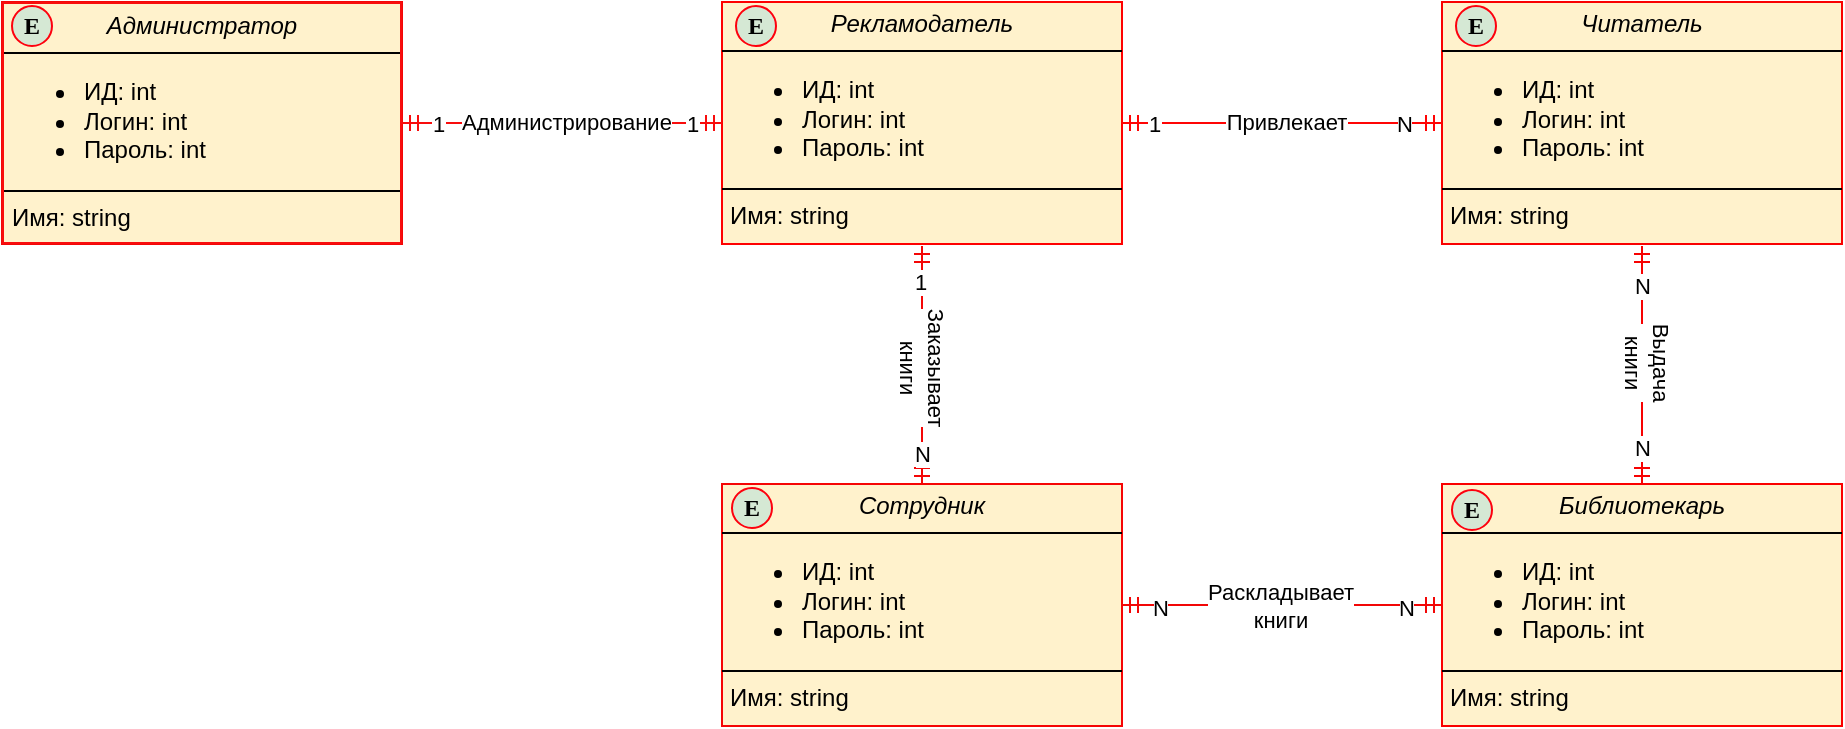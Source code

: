 <mxfile version="26.0.14">
  <diagram name="Страница — 1" id="fVg9mppa9CZMBE942i3N">
    <mxGraphModel dx="1221" dy="746" grid="1" gridSize="10" guides="1" tooltips="1" connect="1" arrows="1" fold="1" page="1" pageScale="1" pageWidth="827" pageHeight="1169" math="0" shadow="0">
      <root>
        <mxCell id="0" />
        <mxCell id="1" parent="0" />
        <mxCell id="pOwUJudFjiiZqfjxalLR-1" value="&lt;p style=&quot;margin:0px;margin-top:4px;text-align:center;&quot;&gt;&lt;i&gt;Администратор&lt;/i&gt;&lt;/p&gt;&lt;hr size=&quot;1&quot; style=&quot;border-style:solid;&quot;&gt;&lt;p style=&quot;margin:0px;margin-left:4px;&quot;&gt;&lt;/p&gt;&lt;ul&gt;&lt;li&gt;ИД: int&lt;/li&gt;&lt;li&gt;Логин: int&lt;/li&gt;&lt;li&gt;Пароль: int&lt;/li&gt;&lt;/ul&gt;&lt;p&gt;&lt;/p&gt;&lt;hr size=&quot;1&quot; style=&quot;border-style:solid;&quot;&gt;&lt;p style=&quot;margin:0px;margin-left:4px;&quot;&gt;Имя: string&lt;/p&gt;" style="verticalAlign=top;align=left;overflow=fill;html=1;whiteSpace=wrap;fillColor=#fff2cc;strokeColor=light-dark(#f20707, #6d5100);labelBorderColor=light-dark(#f80d0d, #ededed);" vertex="1" parent="1">
          <mxGeometry x="80" y="158" width="200" height="121" as="geometry" />
        </mxCell>
        <mxCell id="pOwUJudFjiiZqfjxalLR-7" value="&lt;p style=&quot;margin:0px;margin-top:4px;text-align:center;&quot;&gt;&lt;i&gt;Рекламодатель&lt;/i&gt;&lt;/p&gt;&lt;hr size=&quot;1&quot; style=&quot;border-style:solid;&quot;&gt;&lt;p style=&quot;margin:0px;margin-left:4px;&quot;&gt;&lt;/p&gt;&lt;ul&gt;&lt;li&gt;ИД: int&lt;/li&gt;&lt;li&gt;Логин: int&lt;/li&gt;&lt;li&gt;Пароль: int&lt;/li&gt;&lt;/ul&gt;&lt;p&gt;&lt;/p&gt;&lt;hr size=&quot;1&quot; style=&quot;border-style:solid;&quot;&gt;&lt;p style=&quot;margin:0px;margin-left:4px;&quot;&gt;Имя: string&lt;/p&gt;" style="verticalAlign=top;align=left;overflow=fill;html=1;whiteSpace=wrap;fillColor=#fff2cc;strokeColor=light-dark(#fe0101, #6d5100);" vertex="1" parent="1">
          <mxGeometry x="440" y="158" width="200" height="121" as="geometry" />
        </mxCell>
        <mxCell id="pOwUJudFjiiZqfjxalLR-8" value="&lt;p style=&quot;margin:0px;margin-top:4px;text-align:center;&quot;&gt;&lt;i&gt;Читатель&lt;/i&gt;&lt;/p&gt;&lt;hr size=&quot;1&quot; style=&quot;border-style:solid;&quot;&gt;&lt;p style=&quot;margin:0px;margin-left:4px;&quot;&gt;&lt;/p&gt;&lt;ul&gt;&lt;li&gt;ИД: int&lt;/li&gt;&lt;li&gt;Логин: int&lt;/li&gt;&lt;li&gt;Пароль: int&lt;/li&gt;&lt;/ul&gt;&lt;p&gt;&lt;/p&gt;&lt;hr size=&quot;1&quot; style=&quot;border-style:solid;&quot;&gt;&lt;p style=&quot;margin:0px;margin-left:4px;&quot;&gt;Имя: string&lt;/p&gt;" style="verticalAlign=top;align=left;overflow=fill;html=1;whiteSpace=wrap;strokeColor=light-dark(#f90101, #6d5100);fillColor=#fff2cc;" vertex="1" parent="1">
          <mxGeometry x="800" y="158" width="200" height="121" as="geometry" />
        </mxCell>
        <mxCell id="pOwUJudFjiiZqfjxalLR-10" value="" style="endArrow=ERmandOne;startArrow=ERmandOne;html=1;rounded=0;startFill=0;endFill=0;exitX=1;exitY=0.5;exitDx=0;exitDy=0;entryX=0;entryY=0.5;entryDx=0;entryDy=0;strokeColor=light-dark(#f80d0d, #ededed);" edge="1" parent="1" source="pOwUJudFjiiZqfjxalLR-1" target="pOwUJudFjiiZqfjxalLR-7">
          <mxGeometry width="50" height="50" relative="1" as="geometry">
            <mxPoint x="420" y="440" as="sourcePoint" />
            <mxPoint x="470" y="390" as="targetPoint" />
          </mxGeometry>
        </mxCell>
        <mxCell id="pOwUJudFjiiZqfjxalLR-11" value="1" style="edgeLabel;html=1;align=center;verticalAlign=middle;resizable=0;points=[];" vertex="1" connectable="0" parent="pOwUJudFjiiZqfjxalLR-10">
          <mxGeometry x="-0.784" y="-3" relative="1" as="geometry">
            <mxPoint y="-3" as="offset" />
          </mxGeometry>
        </mxCell>
        <mxCell id="pOwUJudFjiiZqfjxalLR-12" value="1" style="edgeLabel;html=1;align=center;verticalAlign=middle;resizable=0;points=[];" vertex="1" connectable="0" parent="pOwUJudFjiiZqfjxalLR-10">
          <mxGeometry x="0.807" y="1" relative="1" as="geometry">
            <mxPoint y="1" as="offset" />
          </mxGeometry>
        </mxCell>
        <mxCell id="pOwUJudFjiiZqfjxalLR-13" value="Администрирование" style="edgeLabel;html=1;align=center;verticalAlign=middle;resizable=0;points=[];" vertex="1" connectable="0" parent="pOwUJudFjiiZqfjxalLR-10">
          <mxGeometry x="-0.216" y="1" relative="1" as="geometry">
            <mxPoint x="19" as="offset" />
          </mxGeometry>
        </mxCell>
        <mxCell id="pOwUJudFjiiZqfjxalLR-17" value="" style="endArrow=ERmandOne;startArrow=ERmandOne;html=1;rounded=0;exitX=1;exitY=0.5;exitDx=0;exitDy=0;entryX=0;entryY=0.5;entryDx=0;entryDy=0;startFill=0;endFill=0;strokeColor=light-dark(#ff0505, #ededed);" edge="1" parent="1" source="pOwUJudFjiiZqfjxalLR-7" target="pOwUJudFjiiZqfjxalLR-8">
          <mxGeometry width="50" height="50" relative="1" as="geometry">
            <mxPoint x="690" y="240" as="sourcePoint" />
            <mxPoint x="740" y="190" as="targetPoint" />
          </mxGeometry>
        </mxCell>
        <mxCell id="pOwUJudFjiiZqfjxalLR-18" value="1" style="edgeLabel;html=1;align=center;verticalAlign=middle;resizable=0;points=[];" vertex="1" connectable="0" parent="pOwUJudFjiiZqfjxalLR-17">
          <mxGeometry x="-0.807" relative="1" as="geometry">
            <mxPoint as="offset" />
          </mxGeometry>
        </mxCell>
        <mxCell id="pOwUJudFjiiZqfjxalLR-19" value="N" style="edgeLabel;html=1;align=center;verticalAlign=middle;resizable=0;points=[];" vertex="1" connectable="0" parent="pOwUJudFjiiZqfjxalLR-17">
          <mxGeometry x="0.761" relative="1" as="geometry">
            <mxPoint as="offset" />
          </mxGeometry>
        </mxCell>
        <mxCell id="pOwUJudFjiiZqfjxalLR-20" value="Привлекает" style="edgeLabel;html=1;align=center;verticalAlign=middle;resizable=0;points=[];" vertex="1" connectable="0" parent="pOwUJudFjiiZqfjxalLR-17">
          <mxGeometry x="-0.273" y="-1" relative="1" as="geometry">
            <mxPoint x="24" y="-2" as="offset" />
          </mxGeometry>
        </mxCell>
        <mxCell id="pOwUJudFjiiZqfjxalLR-21" value="&lt;p style=&quot;margin:0px;margin-top:4px;text-align:center;&quot;&gt;&lt;i&gt;Сотрудник&lt;/i&gt;&lt;/p&gt;&lt;hr size=&quot;1&quot; style=&quot;border-style:solid;&quot;&gt;&lt;p style=&quot;margin:0px;margin-left:4px;&quot;&gt;&lt;/p&gt;&lt;ul&gt;&lt;li&gt;ИД: int&lt;/li&gt;&lt;li&gt;Логин: int&lt;/li&gt;&lt;li&gt;Пароль: int&lt;/li&gt;&lt;/ul&gt;&lt;p&gt;&lt;/p&gt;&lt;hr size=&quot;1&quot; style=&quot;border-style:solid;&quot;&gt;&lt;p style=&quot;margin:0px;margin-left:4px;&quot;&gt;Имя: string&lt;/p&gt;" style="verticalAlign=top;align=left;overflow=fill;html=1;whiteSpace=wrap;fillColor=#fff2cc;strokeColor=light-dark(#f50505, #6d5100);" vertex="1" parent="1">
          <mxGeometry x="440" y="399" width="200" height="121" as="geometry" />
        </mxCell>
        <mxCell id="pOwUJudFjiiZqfjxalLR-22" value="" style="endArrow=ERmandOne;startArrow=ERmandOne;html=1;rounded=0;exitX=0.5;exitY=0;exitDx=0;exitDy=0;startFill=0;endFill=0;strokeColor=light-dark(#f40606, #ededed);" edge="1" parent="1" source="pOwUJudFjiiZqfjxalLR-21">
          <mxGeometry width="50" height="50" relative="1" as="geometry">
            <mxPoint x="490" y="330" as="sourcePoint" />
            <mxPoint x="540" y="280" as="targetPoint" />
          </mxGeometry>
        </mxCell>
        <mxCell id="pOwUJudFjiiZqfjxalLR-23" value="1" style="edgeLabel;html=1;align=center;verticalAlign=middle;resizable=0;points=[];" vertex="1" connectable="0" parent="pOwUJudFjiiZqfjxalLR-22">
          <mxGeometry x="0.768" y="1" relative="1" as="geometry">
            <mxPoint y="4" as="offset" />
          </mxGeometry>
        </mxCell>
        <mxCell id="pOwUJudFjiiZqfjxalLR-24" value="N" style="edgeLabel;html=1;align=center;verticalAlign=middle;resizable=0;points=[];" vertex="1" connectable="0" parent="pOwUJudFjiiZqfjxalLR-22">
          <mxGeometry x="-0.745" relative="1" as="geometry">
            <mxPoint as="offset" />
          </mxGeometry>
        </mxCell>
        <mxCell id="pOwUJudFjiiZqfjxalLR-25" value="Заказывает&lt;div&gt;книги&lt;/div&gt;" style="edgeLabel;html=1;align=center;verticalAlign=middle;resizable=0;points=[];rotation=90;" vertex="1" connectable="0" parent="pOwUJudFjiiZqfjxalLR-22">
          <mxGeometry x="0.477" relative="1" as="geometry">
            <mxPoint y="29" as="offset" />
          </mxGeometry>
        </mxCell>
        <mxCell id="pOwUJudFjiiZqfjxalLR-26" value="&lt;p style=&quot;margin:0px;margin-top:4px;text-align:center;&quot;&gt;&lt;i&gt;Библиотекарь&lt;/i&gt;&lt;/p&gt;&lt;hr size=&quot;1&quot; style=&quot;border-style:solid;&quot;&gt;&lt;p style=&quot;margin:0px;margin-left:4px;&quot;&gt;&lt;/p&gt;&lt;ul&gt;&lt;li&gt;ИД: int&lt;/li&gt;&lt;li&gt;Логин: int&lt;/li&gt;&lt;li&gt;Пароль: int&lt;/li&gt;&lt;/ul&gt;&lt;p&gt;&lt;/p&gt;&lt;hr size=&quot;1&quot; style=&quot;border-style:solid;&quot;&gt;&lt;p style=&quot;margin:0px;margin-left:4px;&quot;&gt;Имя: string&lt;/p&gt;" style="verticalAlign=top;align=left;overflow=fill;html=1;whiteSpace=wrap;fillColor=#fff2cc;strokeColor=light-dark(#fa0000, #6d5100);" vertex="1" parent="1">
          <mxGeometry x="800" y="399" width="200" height="121" as="geometry" />
        </mxCell>
        <mxCell id="pOwUJudFjiiZqfjxalLR-27" value="" style="endArrow=ERmandOne;startArrow=ERmandOne;html=1;rounded=0;exitX=1;exitY=0.5;exitDx=0;exitDy=0;entryX=0;entryY=0.5;entryDx=0;entryDy=0;startFill=0;endFill=0;strokeColor=light-dark(#f20707, #ededed);" edge="1" parent="1" source="pOwUJudFjiiZqfjxalLR-21" target="pOwUJudFjiiZqfjxalLR-26">
          <mxGeometry width="50" height="50" relative="1" as="geometry">
            <mxPoint x="680" y="460" as="sourcePoint" />
            <mxPoint x="730" y="410" as="targetPoint" />
          </mxGeometry>
        </mxCell>
        <mxCell id="pOwUJudFjiiZqfjxalLR-28" value="N" style="edgeLabel;html=1;align=center;verticalAlign=middle;resizable=0;points=[];" vertex="1" connectable="0" parent="pOwUJudFjiiZqfjxalLR-27">
          <mxGeometry x="-0.761" y="-1" relative="1" as="geometry">
            <mxPoint as="offset" />
          </mxGeometry>
        </mxCell>
        <mxCell id="pOwUJudFjiiZqfjxalLR-29" value="N" style="edgeLabel;html=1;align=center;verticalAlign=middle;resizable=0;points=[];" vertex="1" connectable="0" parent="pOwUJudFjiiZqfjxalLR-27">
          <mxGeometry x="0.773" y="-1" relative="1" as="geometry">
            <mxPoint as="offset" />
          </mxGeometry>
        </mxCell>
        <mxCell id="pOwUJudFjiiZqfjxalLR-30" value="Раскладывает&lt;div&gt;книги&lt;/div&gt;" style="edgeLabel;html=1;align=center;verticalAlign=middle;resizable=0;points=[];" vertex="1" connectable="0" parent="pOwUJudFjiiZqfjxalLR-27">
          <mxGeometry x="-0.443" y="2" relative="1" as="geometry">
            <mxPoint x="34" y="2" as="offset" />
          </mxGeometry>
        </mxCell>
        <mxCell id="pOwUJudFjiiZqfjxalLR-31" value="" style="endArrow=ERmandOne;startArrow=ERmandOne;html=1;rounded=0;exitX=0.5;exitY=0;exitDx=0;exitDy=0;startFill=0;endFill=0;strokeColor=light-dark(#f70202, #ededed);" edge="1" parent="1" source="pOwUJudFjiiZqfjxalLR-26">
          <mxGeometry width="50" height="50" relative="1" as="geometry">
            <mxPoint x="850" y="330" as="sourcePoint" />
            <mxPoint x="900" y="280" as="targetPoint" />
          </mxGeometry>
        </mxCell>
        <mxCell id="pOwUJudFjiiZqfjxalLR-32" value="N" style="edgeLabel;html=1;align=center;verticalAlign=middle;resizable=0;points=[];" vertex="1" connectable="0" parent="pOwUJudFjiiZqfjxalLR-31">
          <mxGeometry x="0.707" y="-1" relative="1" as="geometry">
            <mxPoint x="-1" y="2" as="offset" />
          </mxGeometry>
        </mxCell>
        <mxCell id="pOwUJudFjiiZqfjxalLR-33" value="N" style="edgeLabel;html=1;align=center;verticalAlign=middle;resizable=0;points=[];" vertex="1" connectable="0" parent="pOwUJudFjiiZqfjxalLR-31">
          <mxGeometry x="-0.699" y="1" relative="1" as="geometry">
            <mxPoint x="1" as="offset" />
          </mxGeometry>
        </mxCell>
        <mxCell id="pOwUJudFjiiZqfjxalLR-34" value="Выдача&lt;div&gt;книги&lt;/div&gt;" style="edgeLabel;html=1;align=center;verticalAlign=middle;resizable=0;points=[];rotation=90;" vertex="1" connectable="0" parent="pOwUJudFjiiZqfjxalLR-31">
          <mxGeometry x="0.019" y="-1" relative="1" as="geometry">
            <mxPoint x="2" y="-1" as="offset" />
          </mxGeometry>
        </mxCell>
        <mxCell id="pOwUJudFjiiZqfjxalLR-35" value="&lt;font face=&quot;Times New Roman&quot;&gt;&lt;b&gt;Е&lt;/b&gt;&lt;/font&gt;" style="ellipse;whiteSpace=wrap;html=1;aspect=fixed;fillColor=#d5e8d4;strokeColor=light-dark(#fe010e, #446e2c);" vertex="1" parent="1">
          <mxGeometry x="85" y="160" width="20" height="20" as="geometry" />
        </mxCell>
        <mxCell id="pOwUJudFjiiZqfjxalLR-36" value="&lt;font face=&quot;Times New Roman&quot;&gt;&lt;b&gt;Е&lt;/b&gt;&lt;/font&gt;" style="ellipse;whiteSpace=wrap;html=1;aspect=fixed;fillColor=#d5e8d4;strokeColor=light-dark(#fe010e, #446e2c);" vertex="1" parent="1">
          <mxGeometry x="447" y="160" width="20" height="20" as="geometry" />
        </mxCell>
        <mxCell id="pOwUJudFjiiZqfjxalLR-37" value="&lt;font face=&quot;Times New Roman&quot;&gt;&lt;b&gt;Е&lt;/b&gt;&lt;/font&gt;" style="ellipse;whiteSpace=wrap;html=1;aspect=fixed;fillColor=#d5e8d4;strokeColor=light-dark(#fe010e, #446e2c);" vertex="1" parent="1">
          <mxGeometry x="807" y="160" width="20" height="20" as="geometry" />
        </mxCell>
        <mxCell id="pOwUJudFjiiZqfjxalLR-38" value="&lt;font face=&quot;Times New Roman&quot;&gt;&lt;b&gt;Е&lt;/b&gt;&lt;/font&gt;" style="ellipse;whiteSpace=wrap;html=1;aspect=fixed;fillColor=#d5e8d4;strokeColor=light-dark(#fe010e, #446e2c);" vertex="1" parent="1">
          <mxGeometry x="445" y="401" width="20" height="20" as="geometry" />
        </mxCell>
        <mxCell id="pOwUJudFjiiZqfjxalLR-39" value="&lt;font face=&quot;Times New Roman&quot;&gt;&lt;b&gt;Е&lt;/b&gt;&lt;/font&gt;" style="ellipse;whiteSpace=wrap;html=1;aspect=fixed;fillColor=#d5e8d4;strokeColor=light-dark(#fe010e, #446e2c);" vertex="1" parent="1">
          <mxGeometry x="805" y="402" width="20" height="20" as="geometry" />
        </mxCell>
      </root>
    </mxGraphModel>
  </diagram>
</mxfile>
